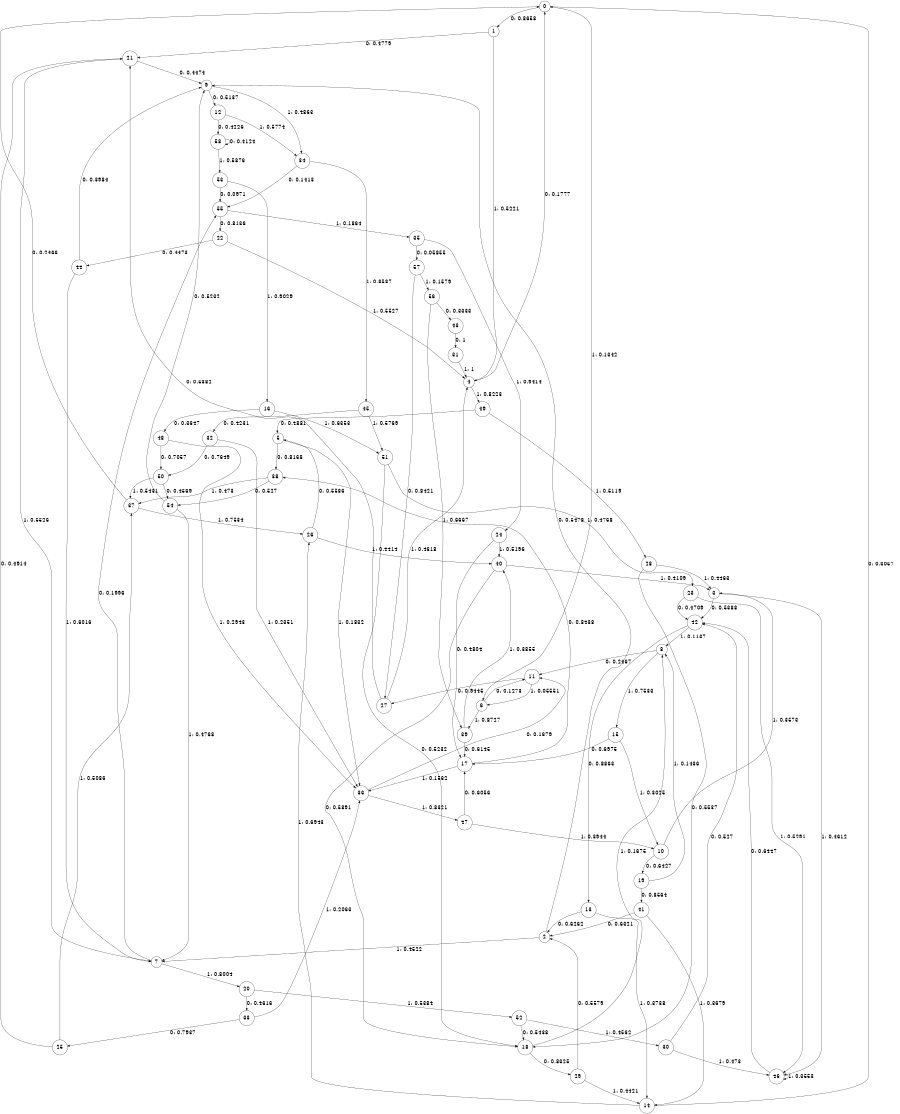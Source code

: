 digraph "ch5randomL9" {
size = "6,8.5";
ratio = "fill";
node [shape = circle];
node [fontsize = 24];
edge [fontsize = 24];
0 -> 1 [label = "0: 0.8658   "];
0 -> 6 [label = "1: 0.1342   "];
1 -> 21 [label = "0: 0.4779   "];
1 -> 4 [label = "1: 0.5221   "];
2 -> 9 [label = "0: 0.5478   "];
2 -> 7 [label = "1: 0.4522   "];
3 -> 42 [label = "0: 0.5388   "];
3 -> 46 [label = "1: 0.4612   "];
4 -> 0 [label = "0: 0.1777   "];
4 -> 49 [label = "1: 0.8223   "];
5 -> 38 [label = "0: 0.8168   "];
5 -> 36 [label = "1: 0.1832   "];
6 -> 11 [label = "0: 0.1273   "];
6 -> 39 [label = "1: 0.8727   "];
7 -> 55 [label = "0: 0.1996   "];
7 -> 20 [label = "1: 0.8004   "];
8 -> 11 [label = "0: 0.2467   "];
8 -> 15 [label = "1: 0.7533   "];
9 -> 12 [label = "0: 0.5137   "];
9 -> 34 [label = "1: 0.4863   "];
10 -> 19 [label = "0: 0.6427   "];
10 -> 3 [label = "1: 0.3573   "];
11 -> 27 [label = "0: 0.9445   "];
11 -> 6 [label = "1: 0.05551  "];
12 -> 58 [label = "0: 0.4226   "];
12 -> 34 [label = "1: 0.5774   "];
13 -> 2 [label = "0: 0.6262   "];
13 -> 14 [label = "1: 0.3738   "];
14 -> 0 [label = "0: 0.3057   "];
14 -> 26 [label = "1: 0.6943   "];
15 -> 17 [label = "0: 0.6975   "];
15 -> 10 [label = "1: 0.3025   "];
16 -> 48 [label = "0: 0.3647   "];
16 -> 51 [label = "1: 0.6353   "];
17 -> 38 [label = "0: 0.8438   "];
17 -> 36 [label = "1: 0.1562   "];
18 -> 29 [label = "0: 0.8325   "];
18 -> 8 [label = "1: 0.1675   "];
19 -> 41 [label = "0: 0.8564   "];
19 -> 8 [label = "1: 0.1436   "];
20 -> 33 [label = "0: 0.4616   "];
20 -> 52 [label = "1: 0.5384   "];
21 -> 9 [label = "0: 0.4474   "];
21 -> 7 [label = "1: 0.5526   "];
22 -> 44 [label = "0: 0.4473   "];
22 -> 4 [label = "1: 0.5527   "];
23 -> 42 [label = "0: 0.4709   "];
23 -> 46 [label = "1: 0.5291   "];
24 -> 17 [label = "0: 0.4804   "];
24 -> 40 [label = "1: 0.5196   "];
25 -> 21 [label = "0: 0.4914   "];
25 -> 37 [label = "1: 0.5086   "];
26 -> 5 [label = "0: 0.5586   "];
26 -> 40 [label = "1: 0.4414   "];
27 -> 21 [label = "0: 0.5382   "];
27 -> 4 [label = "1: 0.4618   "];
28 -> 18 [label = "0: 0.5537   "];
28 -> 3 [label = "1: 0.4463   "];
29 -> 2 [label = "0: 0.5579   "];
29 -> 14 [label = "1: 0.4421   "];
30 -> 42 [label = "0: 0.527    "];
30 -> 46 [label = "1: 0.473    "];
31 -> 4 [label = "1: 1        "];
32 -> 50 [label = "0: 0.7649   "];
32 -> 36 [label = "1: 0.2351   "];
33 -> 25 [label = "0: 0.7937   "];
33 -> 36 [label = "1: 0.2063   "];
34 -> 55 [label = "0: 0.1413   "];
34 -> 45 [label = "1: 0.8587   "];
35 -> 57 [label = "0: 0.05855  "];
35 -> 24 [label = "1: 0.9414   "];
36 -> 11 [label = "0: 0.1679   "];
36 -> 47 [label = "1: 0.8321   "];
37 -> 0 [label = "0: 0.2466   "];
37 -> 26 [label = "1: 0.7534   "];
38 -> 54 [label = "0: 0.527    "];
38 -> 37 [label = "1: 0.473    "];
39 -> 17 [label = "0: 0.6145   "];
39 -> 40 [label = "1: 0.3855   "];
40 -> 18 [label = "0: 0.5891   "];
40 -> 3 [label = "1: 0.4109   "];
41 -> 2 [label = "0: 0.6321   "];
41 -> 14 [label = "1: 0.3679   "];
42 -> 13 [label = "0: 0.8863   "];
42 -> 8 [label = "1: 0.1137   "];
43 -> 31 [label = "0: 1        "];
44 -> 9 [label = "0: 0.3984   "];
44 -> 7 [label = "1: 0.6016   "];
45 -> 32 [label = "0: 0.4231   "];
45 -> 51 [label = "1: 0.5769   "];
46 -> 42 [label = "0: 0.6447   "];
46 -> 46 [label = "1: 0.3553   "];
47 -> 17 [label = "0: 0.6056   "];
47 -> 10 [label = "1: 0.3944   "];
48 -> 50 [label = "0: 0.7057   "];
48 -> 36 [label = "1: 0.2943   "];
49 -> 5 [label = "0: 0.4881   "];
49 -> 28 [label = "1: 0.5119   "];
50 -> 54 [label = "0: 0.4569   "];
50 -> 37 [label = "1: 0.5431   "];
51 -> 18 [label = "0: 0.5232   "];
51 -> 23 [label = "1: 0.4768   "];
52 -> 18 [label = "0: 0.5438   "];
52 -> 30 [label = "1: 0.4562   "];
53 -> 55 [label = "0: 0.0971   "];
53 -> 16 [label = "1: 0.9029   "];
54 -> 9 [label = "0: 0.5232   "];
54 -> 7 [label = "1: 0.4768   "];
55 -> 22 [label = "0: 0.8136   "];
55 -> 35 [label = "1: 0.1864   "];
56 -> 43 [label = "0: 0.3333   "];
56 -> 39 [label = "1: 0.6667   "];
57 -> 27 [label = "0: 0.8421   "];
57 -> 56 [label = "1: 0.1579   "];
58 -> 58 [label = "0: 0.4124   "];
58 -> 53 [label = "1: 0.5876   "];
}
